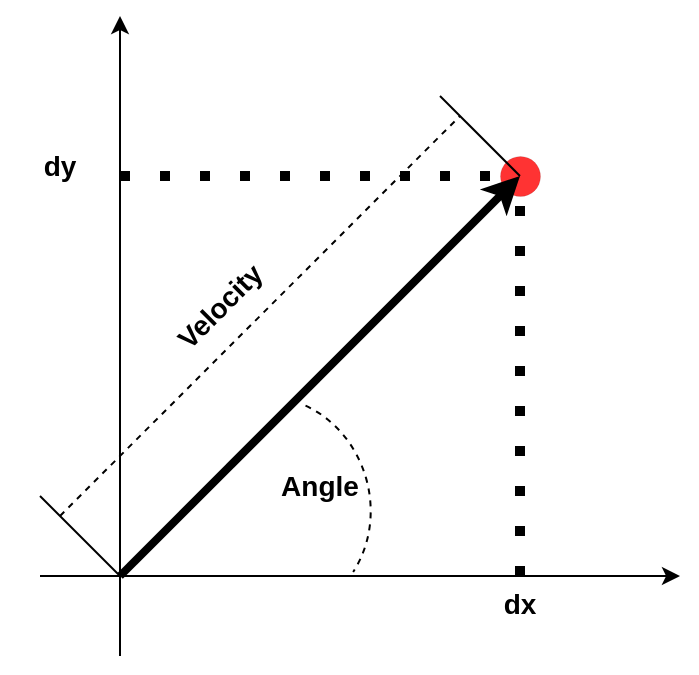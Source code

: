 <mxfile version="20.8.16" type="device" pages="7"><diagram name="페이지-1" id="YGvggtrYLjQ6e23ZOXSg"><mxGraphModel dx="1012" dy="572" grid="1" gridSize="10" guides="1" tooltips="1" connect="1" arrows="1" fold="1" page="1" pageScale="1" pageWidth="1169" pageHeight="827" math="0" shadow="0"><root><mxCell id="0"/><mxCell id="1" parent="0"/><mxCell id="e1P_b66xf6XCFv6MJjQ0-1" value="" style="ellipse;whiteSpace=wrap;html=1;aspect=fixed;fontSize=14;fillColor=#FF3333;strokeWidth=0;" parent="1" vertex="1"><mxGeometry x="430" y="190" width="20" height="20" as="geometry"/></mxCell><mxCell id="VBNLU8lsOnPJWskZwnfc-1" value="" style="endArrow=classic;html=1;rounded=0;" parent="1" edge="1"><mxGeometry width="50" height="50" relative="1" as="geometry"><mxPoint x="200" y="400" as="sourcePoint"/><mxPoint x="520" y="400" as="targetPoint"/></mxGeometry></mxCell><mxCell id="VBNLU8lsOnPJWskZwnfc-2" value="" style="endArrow=classic;html=1;rounded=0;" parent="1" edge="1"><mxGeometry width="50" height="50" relative="1" as="geometry"><mxPoint x="240" y="440" as="sourcePoint"/><mxPoint x="240" y="120" as="targetPoint"/></mxGeometry></mxCell><mxCell id="VBNLU8lsOnPJWskZwnfc-3" value="" style="endArrow=classic;html=1;rounded=0;strokeWidth=4;fontSize=14;fontStyle=1" parent="1" edge="1"><mxGeometry width="50" height="50" relative="1" as="geometry"><mxPoint x="240" y="400" as="sourcePoint"/><mxPoint x="440" y="200" as="targetPoint"/></mxGeometry></mxCell><mxCell id="VBNLU8lsOnPJWskZwnfc-4" value="" style="endArrow=none;dashed=1;html=1;dashPattern=1 3;strokeWidth=5;rounded=0;fontSize=14;fontStyle=1" parent="1" edge="1"><mxGeometry width="50" height="50" relative="1" as="geometry"><mxPoint x="440" y="400" as="sourcePoint"/><mxPoint x="440" y="200" as="targetPoint"/></mxGeometry></mxCell><mxCell id="VBNLU8lsOnPJWskZwnfc-6" value="" style="endArrow=none;dashed=1;html=1;dashPattern=1 3;strokeWidth=5;rounded=0;fontSize=14;fontStyle=1;jumpSize=6;" parent="1" edge="1"><mxGeometry width="50" height="50" relative="1" as="geometry"><mxPoint x="240" y="200" as="sourcePoint"/><mxPoint x="440" y="200" as="targetPoint"/></mxGeometry></mxCell><mxCell id="VBNLU8lsOnPJWskZwnfc-7" value="dx" style="text;html=1;strokeColor=none;fillColor=none;align=center;verticalAlign=middle;whiteSpace=wrap;rounded=0;fontStyle=1;fontSize=14;" parent="1" vertex="1"><mxGeometry x="410" y="399" width="60" height="30" as="geometry"/></mxCell><mxCell id="VBNLU8lsOnPJWskZwnfc-8" value="dy" style="text;html=1;strokeColor=none;fillColor=none;align=center;verticalAlign=middle;whiteSpace=wrap;rounded=0;fontSize=14;fontStyle=1" parent="1" vertex="1"><mxGeometry x="180" y="180" width="60" height="30" as="geometry"/></mxCell><mxCell id="VBNLU8lsOnPJWskZwnfc-10" value="Angle" style="text;html=1;strokeColor=none;fillColor=none;align=center;verticalAlign=middle;whiteSpace=wrap;rounded=0;fontSize=14;fontStyle=1" parent="1" vertex="1"><mxGeometry x="310" y="340" width="60" height="30" as="geometry"/></mxCell><mxCell id="VBNLU8lsOnPJWskZwnfc-11" value="" style="verticalLabelPosition=bottom;verticalAlign=top;html=1;shape=mxgraph.basic.arc;startAngle=0.353;endAngle=0.641;rotation=-105;dashed=1;fontSize=14;fontStyle=1" parent="1" vertex="1"><mxGeometry x="260" y="315" width="110" height="100" as="geometry"/></mxCell><mxCell id="VBNLU8lsOnPJWskZwnfc-13" value="" style="endArrow=none;html=1;rounded=0;strokeWidth=1;endFill=0;dashed=1;fontSize=14;fontStyle=1" parent="1" edge="1"><mxGeometry width="50" height="50" relative="1" as="geometry"><mxPoint x="210" y="370.0" as="sourcePoint"/><mxPoint x="410" y="170.0" as="targetPoint"/></mxGeometry></mxCell><mxCell id="VBNLU8lsOnPJWskZwnfc-14" value="" style="endArrow=none;html=1;rounded=0;strokeWidth=1;fontSize=14;fontStyle=1" parent="1" edge="1"><mxGeometry width="50" height="50" relative="1" as="geometry"><mxPoint x="240" y="400" as="sourcePoint"/><mxPoint x="200" y="360" as="targetPoint"/></mxGeometry></mxCell><mxCell id="VBNLU8lsOnPJWskZwnfc-15" value="" style="endArrow=none;html=1;rounded=0;strokeWidth=1;fontSize=14;fontStyle=1" parent="1" edge="1"><mxGeometry width="50" height="50" relative="1" as="geometry"><mxPoint x="440" y="200.0" as="sourcePoint"/><mxPoint x="400" y="160" as="targetPoint"/></mxGeometry></mxCell><mxCell id="VBNLU8lsOnPJWskZwnfc-16" value="Velocity" style="text;html=1;strokeColor=none;fillColor=none;align=center;verticalAlign=middle;whiteSpace=wrap;rounded=0;rotation=-45;fontSize=14;fontStyle=1" parent="1" vertex="1"><mxGeometry x="260" y="250" width="60" height="30" as="geometry"/></mxCell></root></mxGraphModel></diagram><diagram id="SqEL7JIw66iyyRENQ-Tz" name="페이지-2"><mxGraphModel dx="1578" dy="759" grid="1" gridSize="10" guides="1" tooltips="1" connect="1" arrows="1" fold="1" page="1" pageScale="1" pageWidth="1169" pageHeight="827" math="0" shadow="0"><root><mxCell id="0"/><mxCell id="1" parent="0"/><mxCell id="bKvKGgonutHIIvxYhc74-1" value="" style="endArrow=classic;html=1;rounded=0;" edge="1" parent="1"><mxGeometry width="50" height="50" relative="1" as="geometry"><mxPoint x="200" y="400" as="sourcePoint"/><mxPoint x="520" y="400" as="targetPoint"/></mxGeometry></mxCell><mxCell id="bKvKGgonutHIIvxYhc74-2" value="" style="endArrow=classic;html=1;rounded=0;" edge="1" parent="1"><mxGeometry width="50" height="50" relative="1" as="geometry"><mxPoint x="240" y="440" as="sourcePoint"/><mxPoint x="240" y="120" as="targetPoint"/></mxGeometry></mxCell><mxCell id="bKvKGgonutHIIvxYhc74-4" value="" style="endArrow=none;dashed=1;html=1;dashPattern=1 3;strokeWidth=6;rounded=0;fontSize=14;fontStyle=1" edge="1" parent="1"><mxGeometry width="50" height="50" relative="1" as="geometry"><mxPoint x="440" y="400" as="sourcePoint"/><mxPoint x="440" y="200" as="targetPoint"/></mxGeometry></mxCell><mxCell id="bKvKGgonutHIIvxYhc74-5" value="" style="endArrow=none;dashed=1;html=1;dashPattern=1 3;strokeWidth=6;rounded=0;fontSize=14;fontStyle=1" edge="1" parent="1"><mxGeometry width="50" height="50" relative="1" as="geometry"><mxPoint x="240" y="200" as="sourcePoint"/><mxPoint x="440" y="200" as="targetPoint"/></mxGeometry></mxCell><mxCell id="bKvKGgonutHIIvxYhc74-6" value="dx" style="text;html=1;strokeColor=none;fillColor=none;align=center;verticalAlign=middle;whiteSpace=wrap;rounded=0;fontStyle=1;fontSize=14;" vertex="1" parent="1"><mxGeometry x="410" y="399" width="60" height="30" as="geometry"/></mxCell><mxCell id="bKvKGgonutHIIvxYhc74-7" value="dy" style="text;html=1;strokeColor=none;fillColor=none;align=center;verticalAlign=middle;whiteSpace=wrap;rounded=0;fontSize=14;fontStyle=1" vertex="1" parent="1"><mxGeometry x="180" y="180" width="60" height="30" as="geometry"/></mxCell><mxCell id="bKvKGgonutHIIvxYhc74-14" value="" style="ellipse;whiteSpace=wrap;html=1;aspect=fixed;fontSize=14;fillColor=#FF3333;strokeWidth=0;" vertex="1" parent="1"><mxGeometry x="430" y="190" width="20" height="20" as="geometry"/></mxCell><mxCell id="jdqihH8VGynH-EPbzy6D-1" value="" style="endArrow=classic;html=1;rounded=0;strokeWidth=1;fontSize=14;fontStyle=1;dashed=1;" edge="1" parent="1"><mxGeometry width="50" height="50" relative="1" as="geometry"><mxPoint x="240" y="400" as="sourcePoint"/><mxPoint x="440" y="200" as="targetPoint"/></mxGeometry></mxCell></root></mxGraphModel></diagram><diagram id="bKKI90V_W9lp2jRymqi6" name="페이지-3"><mxGraphModel dx="1014" dy="488" grid="1" gridSize="10" guides="1" tooltips="1" connect="1" arrows="1" fold="1" page="1" pageScale="1" pageWidth="1169" pageHeight="827" math="0" shadow="0"><root><mxCell id="0"/><mxCell id="1" parent="0"/><mxCell id="QhGItViKUuHEECCqlmsN-14" value="" style="ellipse;whiteSpace=wrap;html=1;aspect=fixed;fontSize=14;fillColor=#FF3333;strokeWidth=0;" vertex="1" parent="1"><mxGeometry x="430" y="190" width="20" height="20" as="geometry"/></mxCell><mxCell id="QhGItViKUuHEECCqlmsN-1" value="" style="endArrow=classic;html=1;rounded=0;" edge="1" parent="1"><mxGeometry width="50" height="50" relative="1" as="geometry"><mxPoint x="200" y="400" as="sourcePoint"/><mxPoint x="520" y="400" as="targetPoint"/></mxGeometry></mxCell><mxCell id="QhGItViKUuHEECCqlmsN-2" value="" style="endArrow=classic;html=1;rounded=0;" edge="1" parent="1"><mxGeometry width="50" height="50" relative="1" as="geometry"><mxPoint x="240" y="440" as="sourcePoint"/><mxPoint x="240" y="120" as="targetPoint"/></mxGeometry></mxCell><mxCell id="QhGItViKUuHEECCqlmsN-3" value="" style="endArrow=classic;html=1;rounded=0;strokeWidth=5;fontSize=14;fontStyle=1" edge="1" parent="1"><mxGeometry width="50" height="50" relative="1" as="geometry"><mxPoint x="240" y="400" as="sourcePoint"/><mxPoint x="440" y="200" as="targetPoint"/></mxGeometry></mxCell><mxCell id="QhGItViKUuHEECCqlmsN-4" value="" style="endArrow=none;dashed=1;html=1;dashPattern=1 3;strokeWidth=1;rounded=0;fontSize=14;fontStyle=1" edge="1" parent="1"><mxGeometry width="50" height="50" relative="1" as="geometry"><mxPoint x="440" y="400" as="sourcePoint"/><mxPoint x="440" y="200" as="targetPoint"/></mxGeometry></mxCell><mxCell id="QhGItViKUuHEECCqlmsN-5" value="" style="endArrow=none;dashed=1;html=1;dashPattern=1 3;strokeWidth=1;rounded=0;fontSize=14;fontStyle=1" edge="1" parent="1"><mxGeometry width="50" height="50" relative="1" as="geometry"><mxPoint x="240" y="200" as="sourcePoint"/><mxPoint x="440" y="200" as="targetPoint"/></mxGeometry></mxCell><mxCell id="QhGItViKUuHEECCqlmsN-8" value="Angle" style="text;html=1;strokeColor=none;fillColor=none;align=center;verticalAlign=middle;whiteSpace=wrap;rounded=0;fontSize=14;fontStyle=1" vertex="1" parent="1"><mxGeometry x="310" y="340" width="60" height="30" as="geometry"/></mxCell><mxCell id="QhGItViKUuHEECCqlmsN-9" value="" style="verticalLabelPosition=bottom;verticalAlign=top;html=1;shape=mxgraph.basic.arc;startAngle=0.353;endAngle=0.641;rotation=-105;dashed=1;fontSize=14;fontStyle=1" vertex="1" parent="1"><mxGeometry x="260" y="315" width="110" height="100" as="geometry"/></mxCell><mxCell id="QhGItViKUuHEECCqlmsN-10" value="" style="endArrow=none;html=1;rounded=0;strokeWidth=1;endFill=0;dashed=1;fontSize=14;fontStyle=1" edge="1" parent="1"><mxGeometry width="50" height="50" relative="1" as="geometry"><mxPoint x="210" y="370.0" as="sourcePoint"/><mxPoint x="410" y="170.0" as="targetPoint"/></mxGeometry></mxCell><mxCell id="QhGItViKUuHEECCqlmsN-11" value="" style="endArrow=none;html=1;rounded=0;strokeWidth=1;fontSize=14;fontStyle=1" edge="1" parent="1"><mxGeometry width="50" height="50" relative="1" as="geometry"><mxPoint x="240" y="400" as="sourcePoint"/><mxPoint x="200" y="360" as="targetPoint"/></mxGeometry></mxCell><mxCell id="QhGItViKUuHEECCqlmsN-12" value="" style="endArrow=none;html=1;rounded=0;strokeWidth=1;fontSize=14;fontStyle=1" edge="1" parent="1"><mxGeometry width="50" height="50" relative="1" as="geometry"><mxPoint x="440" y="200.0" as="sourcePoint"/><mxPoint x="400" y="160" as="targetPoint"/></mxGeometry></mxCell><mxCell id="QhGItViKUuHEECCqlmsN-13" value="Velocity" style="text;html=1;strokeColor=none;fillColor=none;align=center;verticalAlign=middle;whiteSpace=wrap;rounded=0;rotation=-45;fontSize=14;fontStyle=1" vertex="1" parent="1"><mxGeometry x="260" y="250" width="60" height="30" as="geometry"/></mxCell></root></mxGraphModel></diagram><diagram id="AstVVdGpFSbApPQwqvq-" name="페이지-4"><mxGraphModel dx="1420" dy="683" grid="1" gridSize="10" guides="1" tooltips="1" connect="1" arrows="1" fold="1" page="1" pageScale="1" pageWidth="1169" pageHeight="827" math="0" shadow="0"><root><mxCell id="0"/><mxCell id="1" parent="0"/><mxCell id="2vlUNAM2Vl9nDJJfrof8-1" value="" style="whiteSpace=wrap;html=1;aspect=fixed;strokeWidth=0;fontSize=14;fillColor=#FFFFFF;" vertex="1" parent="1"><mxGeometry x="360" y="160" width="320" height="320" as="geometry"/></mxCell><mxCell id="2vlUNAM2Vl9nDJJfrof8-2" value="벽" style="rounded=0;whiteSpace=wrap;html=1;strokeWidth=0;fontSize=14;fillColor=#9E9E9E;fontColor=#333333;strokeColor=#666666;" vertex="1" parent="1"><mxGeometry x="360" y="120" width="320" height="40" as="geometry"/></mxCell><mxCell id="2vlUNAM2Vl9nDJJfrof8-3" value="벽" style="rounded=0;whiteSpace=wrap;html=1;strokeWidth=0;fontSize=14;fillColor=#9E9E9E;fontColor=#333333;strokeColor=#666666;" vertex="1" parent="1"><mxGeometry x="360" y="480" width="320" height="40" as="geometry"/></mxCell><mxCell id="2vlUNAM2Vl9nDJJfrof8-4" value="벽" style="rounded=0;whiteSpace=wrap;html=1;strokeWidth=0;fontSize=14;fillColor=#9E9E9E;fontColor=#333333;strokeColor=#666666;" vertex="1" parent="1"><mxGeometry x="320" y="160" width="40" height="320" as="geometry"/></mxCell><mxCell id="2vlUNAM2Vl9nDJJfrof8-5" value="벽" style="rounded=0;whiteSpace=wrap;html=1;strokeWidth=0;fontSize=14;fillColor=#9E9E9E;fontColor=#333333;strokeColor=#666666;" vertex="1" parent="1"><mxGeometry x="680" y="160" width="40" height="320" as="geometry"/></mxCell><mxCell id="2vlUNAM2Vl9nDJJfrof8-7" value="" style="ellipse;whiteSpace=wrap;html=1;aspect=fixed;strokeWidth=0;fontSize=14;fillColor=#dae8fc;strokeColor=#6c8ebf;" vertex="1" parent="1"><mxGeometry x="420" y="230" width="40" height="40" as="geometry"/></mxCell></root></mxGraphModel></diagram><diagram id="gObpkFsqsXJ1wqJrm7VY" name="페이지-5"><mxGraphModel dx="1012" dy="572" grid="1" gridSize="10" guides="1" tooltips="1" connect="1" arrows="1" fold="1" page="1" pageScale="1" pageWidth="1169" pageHeight="827" math="0" shadow="0"><root><mxCell id="0"/><mxCell id="1" parent="0"/><mxCell id="_fuLdbcCthS0D3x-57SZ-1" value="" style="rounded=0;whiteSpace=wrap;html=1;strokeWidth=0;fontSize=14;fillColor=#9E9E9E;" parent="1" vertex="1"><mxGeometry x="440" y="120" width="120" height="240" as="geometry"/></mxCell><mxCell id="_fuLdbcCthS0D3x-57SZ-2" value="" style="ellipse;whiteSpace=wrap;html=1;aspect=fixed;strokeWidth=0;fontSize=14;fillColor=#0050ef;fontColor=#ffffff;strokeColor=#001DBC;" parent="1" vertex="1"><mxGeometry x="340" y="160" width="140" height="140" as="geometry"/></mxCell><mxCell id="_fuLdbcCthS0D3x-57SZ-3" value="" style="rounded=0;whiteSpace=wrap;html=1;strokeWidth=1;fontSize=14;fillColor=none;dashed=1;dashPattern=8 8;" parent="1" vertex="1"><mxGeometry x="340" y="160" width="140" height="140" as="geometry"/></mxCell><mxCell id="_fuLdbcCthS0D3x-57SZ-4" value="" style="rounded=0;whiteSpace=wrap;html=1;strokeWidth=0;fontSize=14;fillColor=default;opacity=40;" parent="1" vertex="1"><mxGeometry x="440" y="160" width="40" height="140" as="geometry"/></mxCell><mxCell id="_fuLdbcCthS0D3x-57SZ-5" value="교차 영역" style="text;html=1;strokeColor=none;fillColor=none;align=center;verticalAlign=middle;whiteSpace=wrap;rounded=0;fontSize=14;" parent="1" vertex="1"><mxGeometry x="340" y="120" width="60" height="30" as="geometry"/></mxCell><mxCell id="_fuLdbcCthS0D3x-57SZ-6" value="" style="endArrow=classic;html=1;rounded=0;strokeWidth=1;fontSize=14;jumpSize=6;entryX=0.709;entryY=-0.003;entryDx=0;entryDy=0;entryPerimeter=0;fillColor=#e51400;strokeColor=#B20000;" parent="1" target="_fuLdbcCthS0D3x-57SZ-3" edge="1"><mxGeometry width="50" height="50" relative="1" as="geometry"><mxPoint x="400" y="140" as="sourcePoint"/><mxPoint x="300" y="130" as="targetPoint"/></mxGeometry></mxCell></root></mxGraphModel></diagram><diagram id="gd19pLMwjxH0KgfywDN-" name="페이지-6"><mxGraphModel dx="1191" dy="673" grid="1" gridSize="10" guides="1" tooltips="1" connect="1" arrows="1" fold="1" page="1" pageScale="1" pageWidth="1169" pageHeight="827" math="0" shadow="0"><root><mxCell id="0"/><mxCell id="1" parent="0"/><mxCell id="bs_1hiH6yzyCB4Bq-zlZ-1" value="" style="rounded=0;whiteSpace=wrap;html=1;strokeWidth=0;fontSize=14;fillColor=#9E9E9E;" vertex="1" parent="1"><mxGeometry x="280" y="120" width="80" height="240" as="geometry"/></mxCell><mxCell id="bs_1hiH6yzyCB4Bq-zlZ-2" value="" style="ellipse;whiteSpace=wrap;html=1;aspect=fixed;strokeWidth=0;fontSize=14;fillColor=#0050ef;fontColor=#ffffff;strokeColor=#001DBC;" vertex="1" parent="1"><mxGeometry x="120" y="160" width="120" height="120" as="geometry"/></mxCell><mxCell id="bs_1hiH6yzyCB4Bq-zlZ-3" value="" style="rounded=0;whiteSpace=wrap;html=1;strokeWidth=1;fontSize=14;fillColor=none;dashed=1;dashPattern=8 8;" vertex="1" parent="1"><mxGeometry x="120" y="160" width="120" height="120" as="geometry"/></mxCell><mxCell id="bs_1hiH6yzyCB4Bq-zlZ-7" value="" style="rounded=0;whiteSpace=wrap;html=1;strokeWidth=0;fontSize=14;fillColor=#9E9E9E;" vertex="1" parent="1"><mxGeometry x="720" y="120" width="80" height="240" as="geometry"/></mxCell><mxCell id="bs_1hiH6yzyCB4Bq-zlZ-8" value="" style="ellipse;whiteSpace=wrap;html=1;aspect=fixed;strokeWidth=0;fontSize=14;fillColor=#0050ef;fontColor=#ffffff;strokeColor=#001DBC;" vertex="1" parent="1"><mxGeometry x="840" y="160" width="120" height="120" as="geometry"/></mxCell><mxCell id="bs_1hiH6yzyCB4Bq-zlZ-9" value="" style="rounded=0;whiteSpace=wrap;html=1;strokeWidth=1;fontSize=14;fillColor=none;dashed=1;dashPattern=8 8;" vertex="1" parent="1"><mxGeometry x="840" y="160" width="120" height="120" as="geometry"/></mxCell><mxCell id="bs_1hiH6yzyCB4Bq-zlZ-11" value="" style="ellipse;whiteSpace=wrap;html=1;aspect=fixed;strokeWidth=0;fontSize=14;fillColor=none;fontColor=#ffffff;strokeColor=#001DBC;" vertex="1" parent="1"><mxGeometry x="560" y="160" width="120" height="120" as="geometry"/></mxCell><mxCell id="bs_1hiH6yzyCB4Bq-zlZ-12" value="" style="rounded=0;whiteSpace=wrap;html=1;strokeWidth=1;fontSize=14;fillColor=none;dashed=1;dashPattern=8 8;" vertex="1" parent="1"><mxGeometry x="560" y="160" width="120" height="120" as="geometry"/></mxCell><mxCell id="bs_1hiH6yzyCB4Bq-zlZ-13" value="" style="endArrow=none;html=1;rounded=0;exitX=0.5;exitY=0;exitDx=0;exitDy=0;" edge="1" parent="1" source="bs_1hiH6yzyCB4Bq-zlZ-12"><mxGeometry width="50" height="50" relative="1" as="geometry"><mxPoint x="590" y="90" as="sourcePoint"/><mxPoint x="620" y="40" as="targetPoint"/></mxGeometry></mxCell><mxCell id="bs_1hiH6yzyCB4Bq-zlZ-14" value="" style="endArrow=none;html=1;rounded=0;exitX=0.5;exitY=0;exitDx=0;exitDy=0;" edge="1" parent="1"><mxGeometry width="50" height="50" relative="1" as="geometry"><mxPoint x="899.41" y="160" as="sourcePoint"/><mxPoint x="899.41" y="40" as="targetPoint"/></mxGeometry></mxCell><mxCell id="bs_1hiH6yzyCB4Bq-zlZ-15" value="" style="endArrow=classic;startArrow=classic;html=1;rounded=0;" edge="1" parent="1"><mxGeometry width="50" height="50" relative="1" as="geometry"><mxPoint x="620" y="80" as="sourcePoint"/><mxPoint x="900" y="80" as="targetPoint"/></mxGeometry></mxCell><mxCell id="bs_1hiH6yzyCB4Bq-zlZ-16" value="dx" style="text;html=1;strokeColor=none;fillColor=none;align=center;verticalAlign=middle;whiteSpace=wrap;rounded=0;fontSize=20;fontStyle=1" vertex="1" parent="1"><mxGeometry x="730" y="40" width="60" height="30" as="geometry"/></mxCell><mxCell id="bs_1hiH6yzyCB4Bq-zlZ-17" value="dt" style="text;html=1;strokeColor=none;fillColor=none;align=center;verticalAlign=middle;whiteSpace=wrap;rounded=0;fontSize=20;fontStyle=1" vertex="1" parent="1"><mxGeometry x="210" y="398" width="60" height="30" as="geometry"/></mxCell><mxCell id="bs_1hiH6yzyCB4Bq-zlZ-18" value="dt + 1" style="text;html=1;strokeColor=none;fillColor=none;align=center;verticalAlign=middle;whiteSpace=wrap;rounded=0;fontSize=20;fontStyle=1" vertex="1" parent="1"><mxGeometry x="730" y="398" width="60" height="30" as="geometry"/></mxCell><mxCell id="bs_1hiH6yzyCB4Bq-zlZ-19" value="" style="rounded=0;whiteSpace=wrap;html=1;fontSize=20;fillColor=none;" vertex="1" parent="1"><mxGeometry x="80" width="320" height="400" as="geometry"/></mxCell><mxCell id="bs_1hiH6yzyCB4Bq-zlZ-20" value="" style="rounded=0;whiteSpace=wrap;html=1;fontSize=20;fillColor=none;" vertex="1" parent="1"><mxGeometry x="520" width="480" height="400" as="geometry"/></mxCell><mxCell id="bs_1hiH6yzyCB4Bq-zlZ-21" value="" style="shape=flexArrow;endArrow=classic;html=1;rounded=0;fontSize=20;endWidth=78.27;endSize=13.082;width=76.471;" edge="1" parent="1"><mxGeometry width="50" height="50" relative="1" as="geometry"><mxPoint x="410" y="200" as="sourcePoint"/><mxPoint x="510" y="200" as="targetPoint"/></mxGeometry></mxCell></root></mxGraphModel></diagram><diagram id="4lX-a6PUBznR2S37OUWk" name="페이지-7"><mxGraphModel dx="1065" dy="602" grid="1" gridSize="10" guides="1" tooltips="1" connect="1" arrows="1" fold="1" page="1" pageScale="1" pageWidth="1169" pageHeight="827" math="0" shadow="0"><root><mxCell id="0"/><mxCell id="1" parent="0"/><mxCell id="EdCy7Mh-kYawOMQngNC8-12" value="" style="rounded=0;whiteSpace=wrap;html=1;fontSize=20;fillColor=#eeeeee;strokeColor=#36393d;" vertex="1" parent="1"><mxGeometry x="640" y="100" width="240" height="260" as="geometry"/></mxCell><mxCell id="EdCy7Mh-kYawOMQngNC8-3" value="" style="rounded=0;whiteSpace=wrap;html=1;fontSize=20;fillColor=#eeeeee;strokeColor=#36393d;" vertex="1" parent="1"><mxGeometry x="160" y="100" width="240" height="260" as="geometry"/></mxCell><mxCell id="EdCy7Mh-kYawOMQngNC8-2" value="" style="ellipse;whiteSpace=wrap;html=1;aspect=fixed;fontSize=20;fillColor=#0050ef;strokeColor=#001DBC;fontColor=#ffffff;" vertex="1" parent="1"><mxGeometry x="610" y="140" width="20" height="20" as="geometry"/></mxCell><mxCell id="EdCy7Mh-kYawOMQngNC8-5" value="" style="ellipse;whiteSpace=wrap;html=1;aspect=fixed;fontSize=20;fillColor=#0050ef;strokeColor=#001DBC;fontColor=#ffffff;" vertex="1" parent="1"><mxGeometry x="870" y="140" width="20" height="20" as="geometry"/></mxCell><mxCell id="EdCy7Mh-kYawOMQngNC8-6" value="" style="endArrow=classic;startArrow=classic;html=1;rounded=0;fontSize=20;" edge="1" parent="1"><mxGeometry width="50" height="50" relative="1" as="geometry"><mxPoint x="620" y="70" as="sourcePoint"/><mxPoint x="880" y="70" as="targetPoint"/></mxGeometry></mxCell><mxCell id="EdCy7Mh-kYawOMQngNC8-7" value="" style="endArrow=none;html=1;rounded=0;fontSize=20;exitX=0.5;exitY=0;exitDx=0;exitDy=0;" edge="1" parent="1" source="EdCy7Mh-kYawOMQngNC8-2"><mxGeometry width="50" height="50" relative="1" as="geometry"><mxPoint x="630" y="230" as="sourcePoint"/><mxPoint x="620" y="50" as="targetPoint"/></mxGeometry></mxCell><mxCell id="EdCy7Mh-kYawOMQngNC8-8" value="" style="endArrow=none;html=1;rounded=0;fontSize=20;exitX=0.5;exitY=0;exitDx=0;exitDy=0;" edge="1" parent="1"><mxGeometry width="50" height="50" relative="1" as="geometry"><mxPoint x="879.72" y="140" as="sourcePoint"/><mxPoint x="880" y="50" as="targetPoint"/></mxGeometry></mxCell><mxCell id="EdCy7Mh-kYawOMQngNC8-10" value="단위시간 동안 최대 이동 거리" style="text;html=1;strokeColor=none;fillColor=none;align=center;verticalAlign=middle;whiteSpace=wrap;rounded=0;fontSize=20;" vertex="1" parent="1"><mxGeometry x="630" y="30" width="240" height="30" as="geometry"/></mxCell><mxCell id="EdCy7Mh-kYawOMQngNC8-11" value="" style="rounded=0;whiteSpace=wrap;html=1;fontSize=20;fillColor=none;" vertex="1" parent="1"><mxGeometry x="400" y="100" width="240" height="260" as="geometry"/></mxCell><mxCell id="EdCy7Mh-kYawOMQngNC8-13" value="" style="endArrow=classic;startArrow=classic;html=1;rounded=0;fontSize=20;" edge="1" parent="1"><mxGeometry width="50" height="50" relative="1" as="geometry"><mxPoint x="640" y="380" as="sourcePoint"/><mxPoint x="880" y="380" as="targetPoint"/></mxGeometry></mxCell><mxCell id="EdCy7Mh-kYawOMQngNC8-14" value="" style="endArrow=none;html=1;rounded=0;fontSize=20;" edge="1" parent="1"><mxGeometry width="50" height="50" relative="1" as="geometry"><mxPoint x="640" y="400" as="sourcePoint"/><mxPoint x="640" y="360" as="targetPoint"/></mxGeometry></mxCell><mxCell id="EdCy7Mh-kYawOMQngNC8-15" value="" style="endArrow=none;html=1;rounded=0;fontSize=20;entryX=1;entryY=1;entryDx=0;entryDy=0;" edge="1" parent="1" target="EdCy7Mh-kYawOMQngNC8-12"><mxGeometry width="50" height="50" relative="1" as="geometry"><mxPoint x="880" y="400" as="sourcePoint"/><mxPoint x="650" y="370" as="targetPoint"/></mxGeometry></mxCell><mxCell id="EdCy7Mh-kYawOMQngNC8-16" value="벽두께" style="text;html=1;strokeColor=none;fillColor=none;align=center;verticalAlign=middle;whiteSpace=wrap;rounded=0;fontSize=20;" vertex="1" parent="1"><mxGeometry x="640" y="390" width="240" height="30" as="geometry"/></mxCell></root></mxGraphModel></diagram></mxfile>